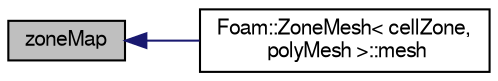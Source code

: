 digraph "zoneMap"
{
  bgcolor="transparent";
  edge [fontname="FreeSans",fontsize="10",labelfontname="FreeSans",labelfontsize="10"];
  node [fontname="FreeSans",fontsize="10",shape=record];
  rankdir="LR";
  Node11 [label="zoneMap",height=0.2,width=0.4,color="black", fillcolor="grey75", style="filled", fontcolor="black"];
  Node11 -> Node12 [dir="back",color="midnightblue",fontsize="10",style="solid",fontname="FreeSans"];
  Node12 [label="Foam::ZoneMesh\< cellZone,\l polyMesh \>::mesh",height=0.2,width=0.4,color="black",URL="$a27522.html#ac41d1bc48208a47ffceb25d417eea442",tooltip="Return the mesh reference. "];
}
